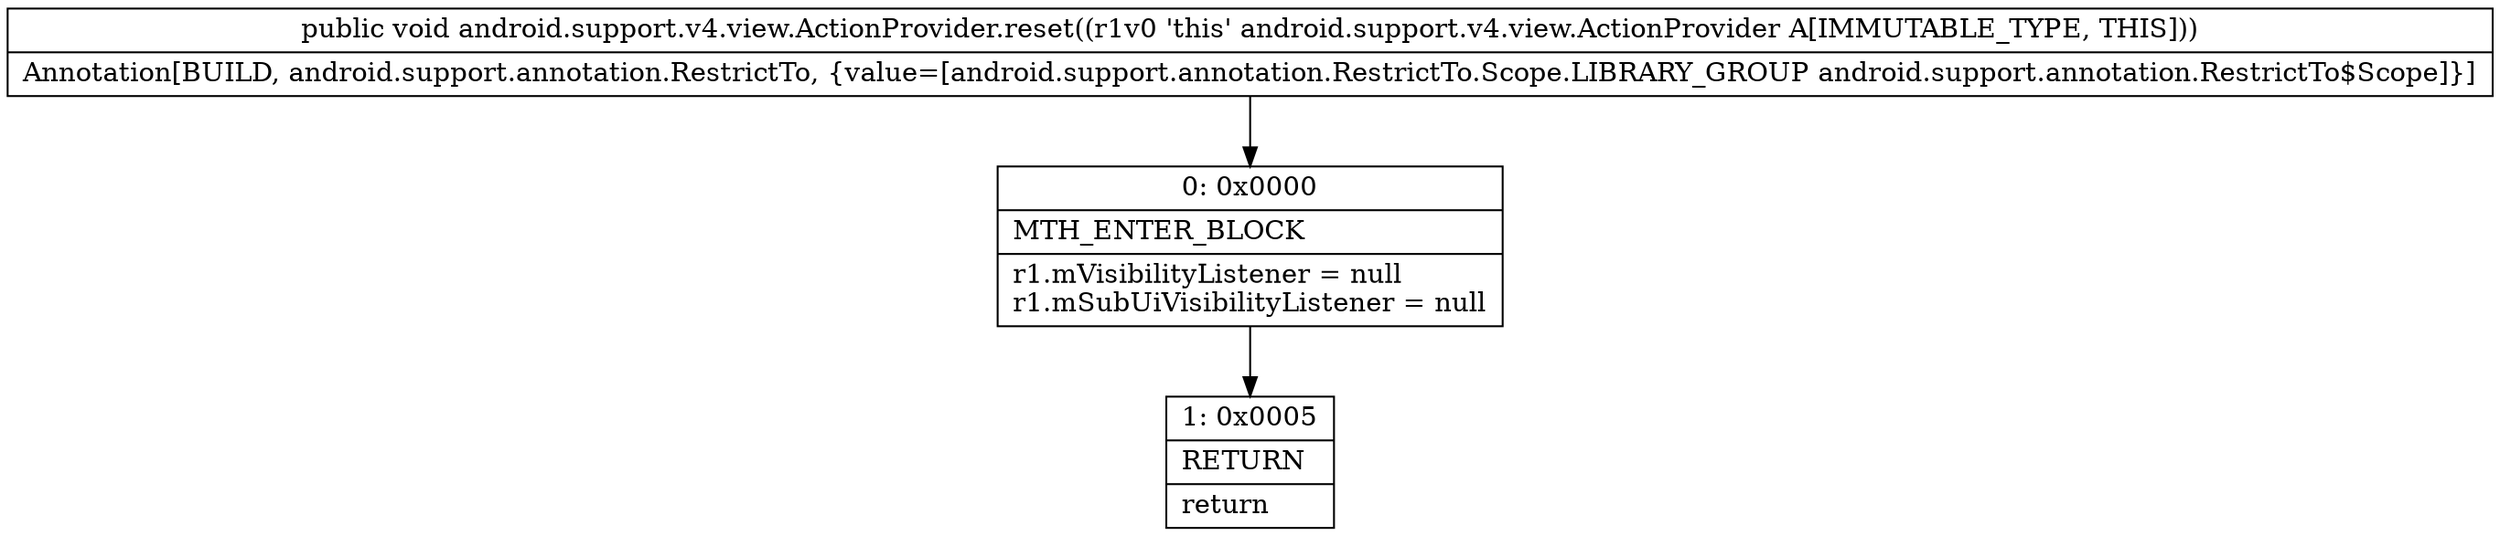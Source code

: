 digraph "CFG forandroid.support.v4.view.ActionProvider.reset()V" {
Node_0 [shape=record,label="{0\:\ 0x0000|MTH_ENTER_BLOCK\l|r1.mVisibilityListener = null\lr1.mSubUiVisibilityListener = null\l}"];
Node_1 [shape=record,label="{1\:\ 0x0005|RETURN\l|return\l}"];
MethodNode[shape=record,label="{public void android.support.v4.view.ActionProvider.reset((r1v0 'this' android.support.v4.view.ActionProvider A[IMMUTABLE_TYPE, THIS]))  | Annotation[BUILD, android.support.annotation.RestrictTo, \{value=[android.support.annotation.RestrictTo.Scope.LIBRARY_GROUP android.support.annotation.RestrictTo$Scope]\}]\l}"];
MethodNode -> Node_0;
Node_0 -> Node_1;
}

